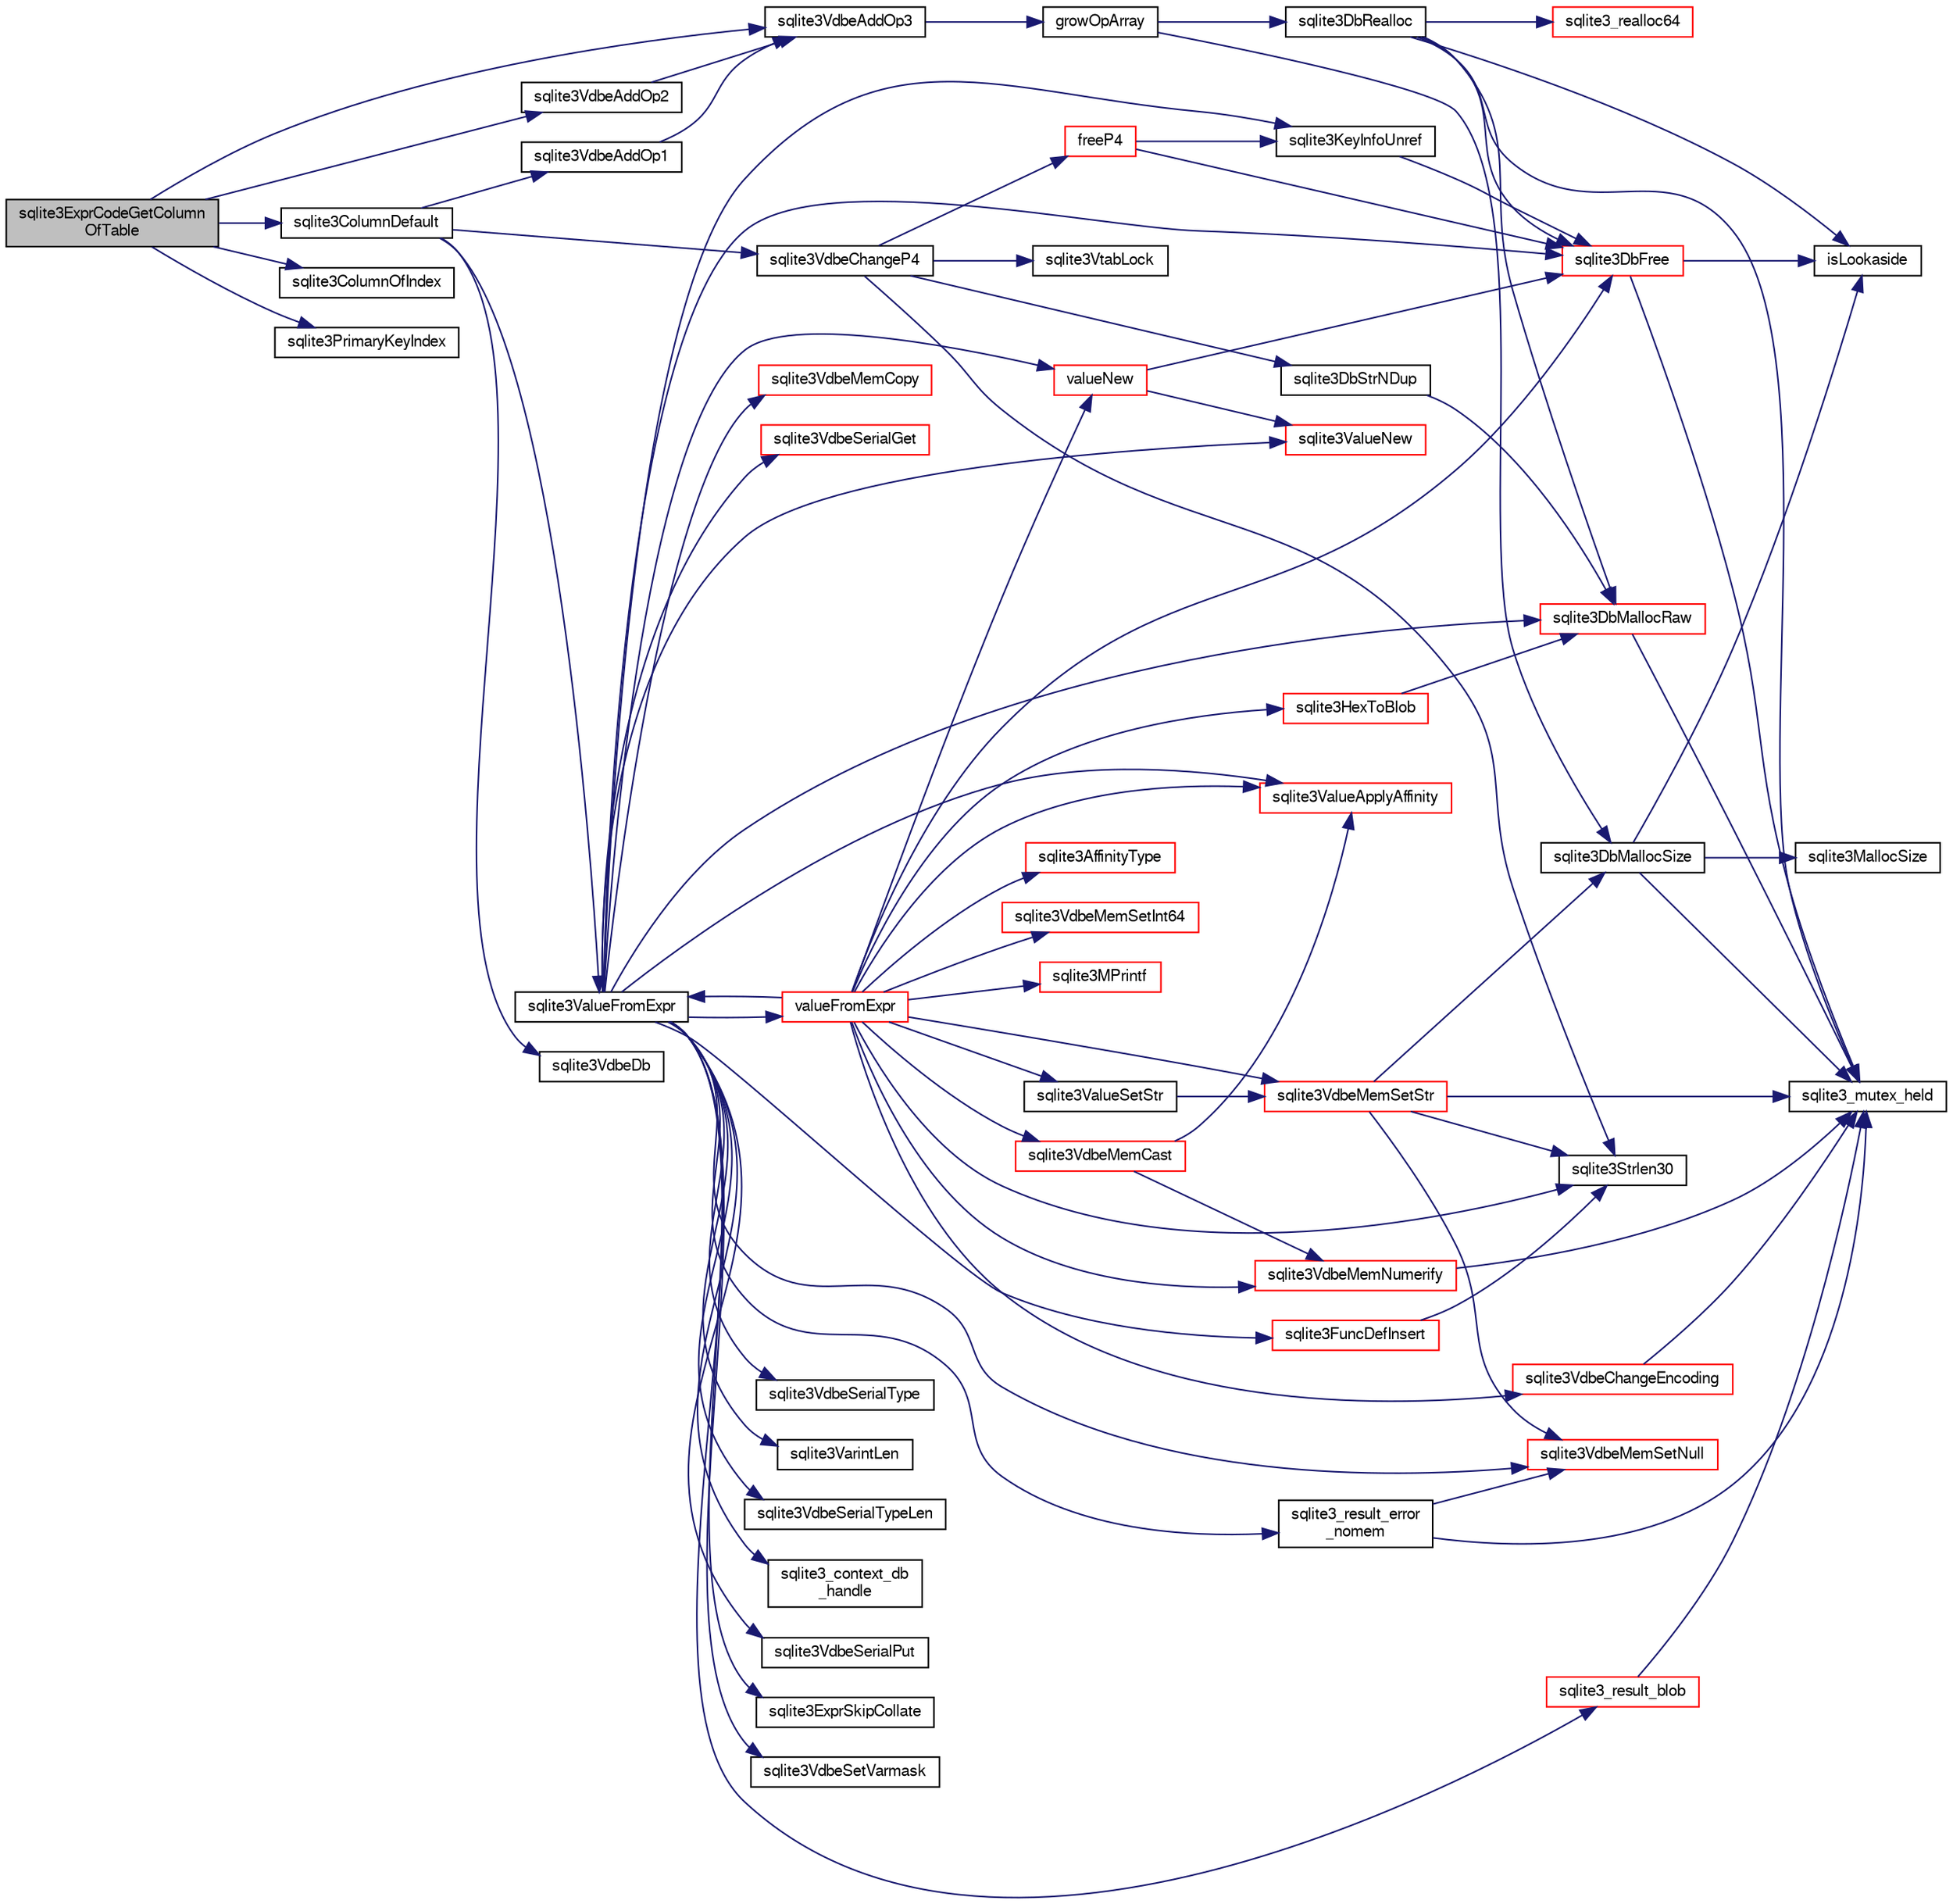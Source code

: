 digraph "sqlite3ExprCodeGetColumnOfTable"
{
  edge [fontname="FreeSans",fontsize="10",labelfontname="FreeSans",labelfontsize="10"];
  node [fontname="FreeSans",fontsize="10",shape=record];
  rankdir="LR";
  Node523168 [label="sqlite3ExprCodeGetColumn\lOfTable",height=0.2,width=0.4,color="black", fillcolor="grey75", style="filled", fontcolor="black"];
  Node523168 -> Node523169 [color="midnightblue",fontsize="10",style="solid",fontname="FreeSans"];
  Node523169 [label="sqlite3VdbeAddOp2",height=0.2,width=0.4,color="black", fillcolor="white", style="filled",URL="$sqlite3_8c.html#ae87204d7b069da19e4db0404c6deaae5"];
  Node523169 -> Node523170 [color="midnightblue",fontsize="10",style="solid",fontname="FreeSans"];
  Node523170 [label="sqlite3VdbeAddOp3",height=0.2,width=0.4,color="black", fillcolor="white", style="filled",URL="$sqlite3_8c.html#a29b4560b019211a73e1478cec7468345"];
  Node523170 -> Node523171 [color="midnightblue",fontsize="10",style="solid",fontname="FreeSans"];
  Node523171 [label="growOpArray",height=0.2,width=0.4,color="black", fillcolor="white", style="filled",URL="$sqlite3_8c.html#adb00b9ead01ffe0d757d5a6d0853ada5"];
  Node523171 -> Node523172 [color="midnightblue",fontsize="10",style="solid",fontname="FreeSans"];
  Node523172 [label="sqlite3DbRealloc",height=0.2,width=0.4,color="black", fillcolor="white", style="filled",URL="$sqlite3_8c.html#ae028f4902a9d29bcaf310ff289ee87dc"];
  Node523172 -> Node523173 [color="midnightblue",fontsize="10",style="solid",fontname="FreeSans"];
  Node523173 [label="sqlite3_mutex_held",height=0.2,width=0.4,color="black", fillcolor="white", style="filled",URL="$sqlite3_8c.html#acf77da68932b6bc163c5e68547ecc3e7"];
  Node523172 -> Node523174 [color="midnightblue",fontsize="10",style="solid",fontname="FreeSans"];
  Node523174 [label="sqlite3DbMallocRaw",height=0.2,width=0.4,color="red", fillcolor="white", style="filled",URL="$sqlite3_8c.html#abbe8be0cf7175e11ddc3e2218fad924e"];
  Node523174 -> Node523173 [color="midnightblue",fontsize="10",style="solid",fontname="FreeSans"];
  Node523172 -> Node523185 [color="midnightblue",fontsize="10",style="solid",fontname="FreeSans"];
  Node523185 [label="isLookaside",height=0.2,width=0.4,color="black", fillcolor="white", style="filled",URL="$sqlite3_8c.html#a770fa05ff9717b75e16f4d968a77b897"];
  Node523172 -> Node523186 [color="midnightblue",fontsize="10",style="solid",fontname="FreeSans"];
  Node523186 [label="sqlite3DbFree",height=0.2,width=0.4,color="red", fillcolor="white", style="filled",URL="$sqlite3_8c.html#ac70ab821a6607b4a1b909582dc37a069"];
  Node523186 -> Node523173 [color="midnightblue",fontsize="10",style="solid",fontname="FreeSans"];
  Node523186 -> Node523185 [color="midnightblue",fontsize="10",style="solid",fontname="FreeSans"];
  Node523172 -> Node523190 [color="midnightblue",fontsize="10",style="solid",fontname="FreeSans"];
  Node523190 [label="sqlite3_realloc64",height=0.2,width=0.4,color="red", fillcolor="white", style="filled",URL="$sqlite3_8c.html#a3765a714077ee547e811034236dc9ecd"];
  Node523171 -> Node523188 [color="midnightblue",fontsize="10",style="solid",fontname="FreeSans"];
  Node523188 [label="sqlite3DbMallocSize",height=0.2,width=0.4,color="black", fillcolor="white", style="filled",URL="$sqlite3_8c.html#aa397e5a8a03495203a0767abf0a71f86"];
  Node523188 -> Node523183 [color="midnightblue",fontsize="10",style="solid",fontname="FreeSans"];
  Node523183 [label="sqlite3MallocSize",height=0.2,width=0.4,color="black", fillcolor="white", style="filled",URL="$sqlite3_8c.html#acf5d2a5f35270bafb050bd2def576955"];
  Node523188 -> Node523173 [color="midnightblue",fontsize="10",style="solid",fontname="FreeSans"];
  Node523188 -> Node523185 [color="midnightblue",fontsize="10",style="solid",fontname="FreeSans"];
  Node523168 -> Node523454 [color="midnightblue",fontsize="10",style="solid",fontname="FreeSans"];
  Node523454 [label="sqlite3ColumnOfIndex",height=0.2,width=0.4,color="black", fillcolor="white", style="filled",URL="$sqlite3_8c.html#a8f768b249ef197e3d6bd27a630b8028a"];
  Node523168 -> Node523455 [color="midnightblue",fontsize="10",style="solid",fontname="FreeSans"];
  Node523455 [label="sqlite3PrimaryKeyIndex",height=0.2,width=0.4,color="black", fillcolor="white", style="filled",URL="$sqlite3_8c.html#af6edde3fbbd22a22b86ad32677fad95b"];
  Node523168 -> Node523170 [color="midnightblue",fontsize="10",style="solid",fontname="FreeSans"];
  Node523168 -> Node523456 [color="midnightblue",fontsize="10",style="solid",fontname="FreeSans"];
  Node523456 [label="sqlite3ColumnDefault",height=0.2,width=0.4,color="black", fillcolor="white", style="filled",URL="$sqlite3_8c.html#a59f47949957801afdf53735549eacc7d"];
  Node523456 -> Node523457 [color="midnightblue",fontsize="10",style="solid",fontname="FreeSans"];
  Node523457 [label="sqlite3VdbeDb",height=0.2,width=0.4,color="black", fillcolor="white", style="filled",URL="$sqlite3_8c.html#a6cb1b36e2823fc3eff25dc162f71f28b"];
  Node523456 -> Node523458 [color="midnightblue",fontsize="10",style="solid",fontname="FreeSans"];
  Node523458 [label="sqlite3ValueFromExpr",height=0.2,width=0.4,color="black", fillcolor="white", style="filled",URL="$sqlite3_8c.html#af103c812684544760641a1cd4d9745df"];
  Node523458 -> Node523459 [color="midnightblue",fontsize="10",style="solid",fontname="FreeSans"];
  Node523459 [label="valueFromExpr",height=0.2,width=0.4,color="red", fillcolor="white", style="filled",URL="$sqlite3_8c.html#a08f91b27c0189e8b5bcdea6537466b7c"];
  Node523459 -> Node523460 [color="midnightblue",fontsize="10",style="solid",fontname="FreeSans"];
  Node523460 [label="sqlite3AffinityType",height=0.2,width=0.4,color="red", fillcolor="white", style="filled",URL="$sqlite3_8c.html#ad3b6641027549ec6634f6239256676bd"];
  Node523459 -> Node523463 [color="midnightblue",fontsize="10",style="solid",fontname="FreeSans"];
  Node523463 [label="sqlite3VdbeMemCast",height=0.2,width=0.4,color="red", fillcolor="white", style="filled",URL="$sqlite3_8c.html#a2e5bfc1911e317ae456d2cea24c2a0d5"];
  Node523463 -> Node523464 [color="midnightblue",fontsize="10",style="solid",fontname="FreeSans"];
  Node523464 [label="sqlite3ValueApplyAffinity",height=0.2,width=0.4,color="red", fillcolor="white", style="filled",URL="$sqlite3_8c.html#a535535f08aaaba2ebdf49ada6aca6fac"];
  Node523463 -> Node523466 [color="midnightblue",fontsize="10",style="solid",fontname="FreeSans"];
  Node523466 [label="sqlite3VdbeMemNumerify",height=0.2,width=0.4,color="red", fillcolor="white", style="filled",URL="$sqlite3_8c.html#a5b24feaa1b99012399cb264698e27c41"];
  Node523466 -> Node523173 [color="midnightblue",fontsize="10",style="solid",fontname="FreeSans"];
  Node523459 -> Node523464 [color="midnightblue",fontsize="10",style="solid",fontname="FreeSans"];
  Node523459 -> Node523469 [color="midnightblue",fontsize="10",style="solid",fontname="FreeSans"];
  Node523469 [label="valueNew",height=0.2,width=0.4,color="red", fillcolor="white", style="filled",URL="$sqlite3_8c.html#a8c46710c4ab586edb377b565c6ba46bf"];
  Node523469 -> Node523186 [color="midnightblue",fontsize="10",style="solid",fontname="FreeSans"];
  Node523469 -> Node523487 [color="midnightblue",fontsize="10",style="solid",fontname="FreeSans"];
  Node523487 [label="sqlite3ValueNew",height=0.2,width=0.4,color="red", fillcolor="white", style="filled",URL="$sqlite3_8c.html#ad40a378778daff2d574bec905e35828b"];
  Node523459 -> Node523330 [color="midnightblue",fontsize="10",style="solid",fontname="FreeSans"];
  Node523330 [label="sqlite3VdbeMemSetInt64",height=0.2,width=0.4,color="red", fillcolor="white", style="filled",URL="$sqlite3_8c.html#a57c5843cac8f6180ee994267a23f86a3"];
  Node523459 -> Node523441 [color="midnightblue",fontsize="10",style="solid",fontname="FreeSans"];
  Node523441 [label="sqlite3MPrintf",height=0.2,width=0.4,color="red", fillcolor="white", style="filled",URL="$sqlite3_8c.html#a208ef0df84e9778778804a19af03efea"];
  Node523459 -> Node523488 [color="midnightblue",fontsize="10",style="solid",fontname="FreeSans"];
  Node523488 [label="sqlite3ValueSetStr",height=0.2,width=0.4,color="black", fillcolor="white", style="filled",URL="$sqlite3_8c.html#a1fd40749f47941ee97ff6d798e2bc67e"];
  Node523488 -> Node523307 [color="midnightblue",fontsize="10",style="solid",fontname="FreeSans"];
  Node523307 [label="sqlite3VdbeMemSetStr",height=0.2,width=0.4,color="red", fillcolor="white", style="filled",URL="$sqlite3_8c.html#a9697bec7c3b512483638ea3646191d7d"];
  Node523307 -> Node523173 [color="midnightblue",fontsize="10",style="solid",fontname="FreeSans"];
  Node523307 -> Node523245 [color="midnightblue",fontsize="10",style="solid",fontname="FreeSans"];
  Node523245 [label="sqlite3VdbeMemSetNull",height=0.2,width=0.4,color="red", fillcolor="white", style="filled",URL="$sqlite3_8c.html#ae01092c23aebaf8a3ebdf3954609b410"];
  Node523307 -> Node523236 [color="midnightblue",fontsize="10",style="solid",fontname="FreeSans"];
  Node523236 [label="sqlite3Strlen30",height=0.2,width=0.4,color="black", fillcolor="white", style="filled",URL="$sqlite3_8c.html#a3dcd80ba41f1a308193dee74857b62a7"];
  Node523307 -> Node523188 [color="midnightblue",fontsize="10",style="solid",fontname="FreeSans"];
  Node523459 -> Node523249 [color="midnightblue",fontsize="10",style="solid",fontname="FreeSans"];
  Node523249 [label="sqlite3VdbeChangeEncoding",height=0.2,width=0.4,color="red", fillcolor="white", style="filled",URL="$sqlite3_8c.html#aa7cf8e488bf8cf9ec18528f52a40de31"];
  Node523249 -> Node523173 [color="midnightblue",fontsize="10",style="solid",fontname="FreeSans"];
  Node523459 -> Node523458 [color="midnightblue",fontsize="10",style="solid",fontname="FreeSans"];
  Node523459 -> Node523466 [color="midnightblue",fontsize="10",style="solid",fontname="FreeSans"];
  Node523459 -> Node523236 [color="midnightblue",fontsize="10",style="solid",fontname="FreeSans"];
  Node523459 -> Node523307 [color="midnightblue",fontsize="10",style="solid",fontname="FreeSans"];
  Node523459 -> Node523493 [color="midnightblue",fontsize="10",style="solid",fontname="FreeSans"];
  Node523493 [label="sqlite3HexToBlob",height=0.2,width=0.4,color="red", fillcolor="white", style="filled",URL="$sqlite3_8c.html#a6ef78c15c318f47aedcab51f590de78d"];
  Node523493 -> Node523174 [color="midnightblue",fontsize="10",style="solid",fontname="FreeSans"];
  Node523459 -> Node523186 [color="midnightblue",fontsize="10",style="solid",fontname="FreeSans"];
  Node523458 -> Node523494 [color="midnightblue",fontsize="10",style="solid",fontname="FreeSans"];
  Node523494 [label="sqlite3VdbeSerialType",height=0.2,width=0.4,color="black", fillcolor="white", style="filled",URL="$sqlite3_8c.html#a72286149aa82f36883fbfe9a8f09dd5e"];
  Node523458 -> Node523495 [color="midnightblue",fontsize="10",style="solid",fontname="FreeSans"];
  Node523495 [label="sqlite3VarintLen",height=0.2,width=0.4,color="black", fillcolor="white", style="filled",URL="$sqlite3_8c.html#a7ef2f973d52f5d21b856d4bed6bb1fec"];
  Node523458 -> Node523496 [color="midnightblue",fontsize="10",style="solid",fontname="FreeSans"];
  Node523496 [label="sqlite3VdbeSerialTypeLen",height=0.2,width=0.4,color="black", fillcolor="white", style="filled",URL="$sqlite3_8c.html#ab84b4c97560363d01a6044a954c7d4f4"];
  Node523458 -> Node523305 [color="midnightblue",fontsize="10",style="solid",fontname="FreeSans"];
  Node523305 [label="sqlite3_context_db\l_handle",height=0.2,width=0.4,color="black", fillcolor="white", style="filled",URL="$sqlite3_8c.html#a4b82e673c3dcc88c179e2bae5629fa60"];
  Node523458 -> Node523174 [color="midnightblue",fontsize="10",style="solid",fontname="FreeSans"];
  Node523458 -> Node523309 [color="midnightblue",fontsize="10",style="solid",fontname="FreeSans"];
  Node523309 [label="sqlite3_result_error\l_nomem",height=0.2,width=0.4,color="black", fillcolor="white", style="filled",URL="$sqlite3_8c.html#aa3c1191fb83e4e8bdde15f13d05bd82a"];
  Node523309 -> Node523173 [color="midnightblue",fontsize="10",style="solid",fontname="FreeSans"];
  Node523309 -> Node523245 [color="midnightblue",fontsize="10",style="solid",fontname="FreeSans"];
  Node523458 -> Node523497 [color="midnightblue",fontsize="10",style="solid",fontname="FreeSans"];
  Node523497 [label="sqlite3VdbeSerialPut",height=0.2,width=0.4,color="black", fillcolor="white", style="filled",URL="$sqlite3_8c.html#a0c95610a8564ae932e06a02d8b65e5b7"];
  Node523458 -> Node523361 [color="midnightblue",fontsize="10",style="solid",fontname="FreeSans"];
  Node523361 [label="sqlite3_result_blob",height=0.2,width=0.4,color="red", fillcolor="white", style="filled",URL="$sqlite3_8c.html#aa37a7968d2cc1824ff30313c9d2a8b3c"];
  Node523361 -> Node523173 [color="midnightblue",fontsize="10",style="solid",fontname="FreeSans"];
  Node523458 -> Node523186 [color="midnightblue",fontsize="10",style="solid",fontname="FreeSans"];
  Node523458 -> Node523409 [color="midnightblue",fontsize="10",style="solid",fontname="FreeSans"];
  Node523409 [label="sqlite3FuncDefInsert",height=0.2,width=0.4,color="red", fillcolor="white", style="filled",URL="$sqlite3_8c.html#a4792ef11f826665b64987bd051fa5a20"];
  Node523409 -> Node523236 [color="midnightblue",fontsize="10",style="solid",fontname="FreeSans"];
  Node523458 -> Node523498 [color="midnightblue",fontsize="10",style="solid",fontname="FreeSans"];
  Node523498 [label="sqlite3ExprSkipCollate",height=0.2,width=0.4,color="black", fillcolor="white", style="filled",URL="$sqlite3_8c.html#a91b59896d4e3534de7c33940dca8537c"];
  Node523458 -> Node523469 [color="midnightblue",fontsize="10",style="solid",fontname="FreeSans"];
  Node523458 -> Node523245 [color="midnightblue",fontsize="10",style="solid",fontname="FreeSans"];
  Node523458 -> Node523499 [color="midnightblue",fontsize="10",style="solid",fontname="FreeSans"];
  Node523499 [label="sqlite3VdbeSetVarmask",height=0.2,width=0.4,color="black", fillcolor="white", style="filled",URL="$sqlite3_8c.html#acea0d8371216f276fe67c1b5ef24f3d7"];
  Node523458 -> Node523321 [color="midnightblue",fontsize="10",style="solid",fontname="FreeSans"];
  Node523321 [label="sqlite3VdbeMemCopy",height=0.2,width=0.4,color="red", fillcolor="white", style="filled",URL="$sqlite3_8c.html#a3a04f985c3c7cac7c7958b872fb3f781"];
  Node523458 -> Node523464 [color="midnightblue",fontsize="10",style="solid",fontname="FreeSans"];
  Node523458 -> Node523487 [color="midnightblue",fontsize="10",style="solid",fontname="FreeSans"];
  Node523458 -> Node523500 [color="midnightblue",fontsize="10",style="solid",fontname="FreeSans"];
  Node523500 [label="sqlite3VdbeSerialGet",height=0.2,width=0.4,color="red", fillcolor="white", style="filled",URL="$sqlite3_8c.html#a5b5cd74212a43cf693266f0b9badc469"];
  Node523458 -> Node523471 [color="midnightblue",fontsize="10",style="solid",fontname="FreeSans"];
  Node523471 [label="sqlite3KeyInfoUnref",height=0.2,width=0.4,color="black", fillcolor="white", style="filled",URL="$sqlite3_8c.html#ac94cc1874ab0865db1dbbefd3886ba4a"];
  Node523471 -> Node523186 [color="midnightblue",fontsize="10",style="solid",fontname="FreeSans"];
  Node523456 -> Node523502 [color="midnightblue",fontsize="10",style="solid",fontname="FreeSans"];
  Node523502 [label="sqlite3VdbeChangeP4",height=0.2,width=0.4,color="black", fillcolor="white", style="filled",URL="$sqlite3_8c.html#add0d891a062d044a0c7e6fc072702830"];
  Node523502 -> Node523503 [color="midnightblue",fontsize="10",style="solid",fontname="FreeSans"];
  Node523503 [label="freeP4",height=0.2,width=0.4,color="red", fillcolor="white", style="filled",URL="$sqlite3_8c.html#aa1ec8debef2a9be5fe36a3082fd3e0f9"];
  Node523503 -> Node523186 [color="midnightblue",fontsize="10",style="solid",fontname="FreeSans"];
  Node523503 -> Node523471 [color="midnightblue",fontsize="10",style="solid",fontname="FreeSans"];
  Node523502 -> Node523507 [color="midnightblue",fontsize="10",style="solid",fontname="FreeSans"];
  Node523507 [label="sqlite3VtabLock",height=0.2,width=0.4,color="black", fillcolor="white", style="filled",URL="$sqlite3_8c.html#aa2b6bcc2ba2b313da4b72e6b0d83dea6"];
  Node523502 -> Node523236 [color="midnightblue",fontsize="10",style="solid",fontname="FreeSans"];
  Node523502 -> Node523445 [color="midnightblue",fontsize="10",style="solid",fontname="FreeSans"];
  Node523445 [label="sqlite3DbStrNDup",height=0.2,width=0.4,color="black", fillcolor="white", style="filled",URL="$sqlite3_8c.html#a48e8c757f70cba60fe83ce00ad8de713"];
  Node523445 -> Node523174 [color="midnightblue",fontsize="10",style="solid",fontname="FreeSans"];
  Node523456 -> Node523508 [color="midnightblue",fontsize="10",style="solid",fontname="FreeSans"];
  Node523508 [label="sqlite3VdbeAddOp1",height=0.2,width=0.4,color="black", fillcolor="white", style="filled",URL="$sqlite3_8c.html#a6207112b1851d7e7d76e887ef6d72d5a"];
  Node523508 -> Node523170 [color="midnightblue",fontsize="10",style="solid",fontname="FreeSans"];
}
